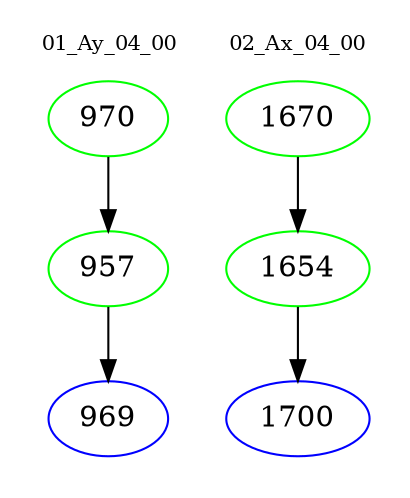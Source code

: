 digraph{
subgraph cluster_0 {
color = white
label = "01_Ay_04_00";
fontsize=10;
T0_970 [label="970", color="green"]
T0_970 -> T0_957 [color="black"]
T0_957 [label="957", color="green"]
T0_957 -> T0_969 [color="black"]
T0_969 [label="969", color="blue"]
}
subgraph cluster_1 {
color = white
label = "02_Ax_04_00";
fontsize=10;
T1_1670 [label="1670", color="green"]
T1_1670 -> T1_1654 [color="black"]
T1_1654 [label="1654", color="green"]
T1_1654 -> T1_1700 [color="black"]
T1_1700 [label="1700", color="blue"]
}
}
